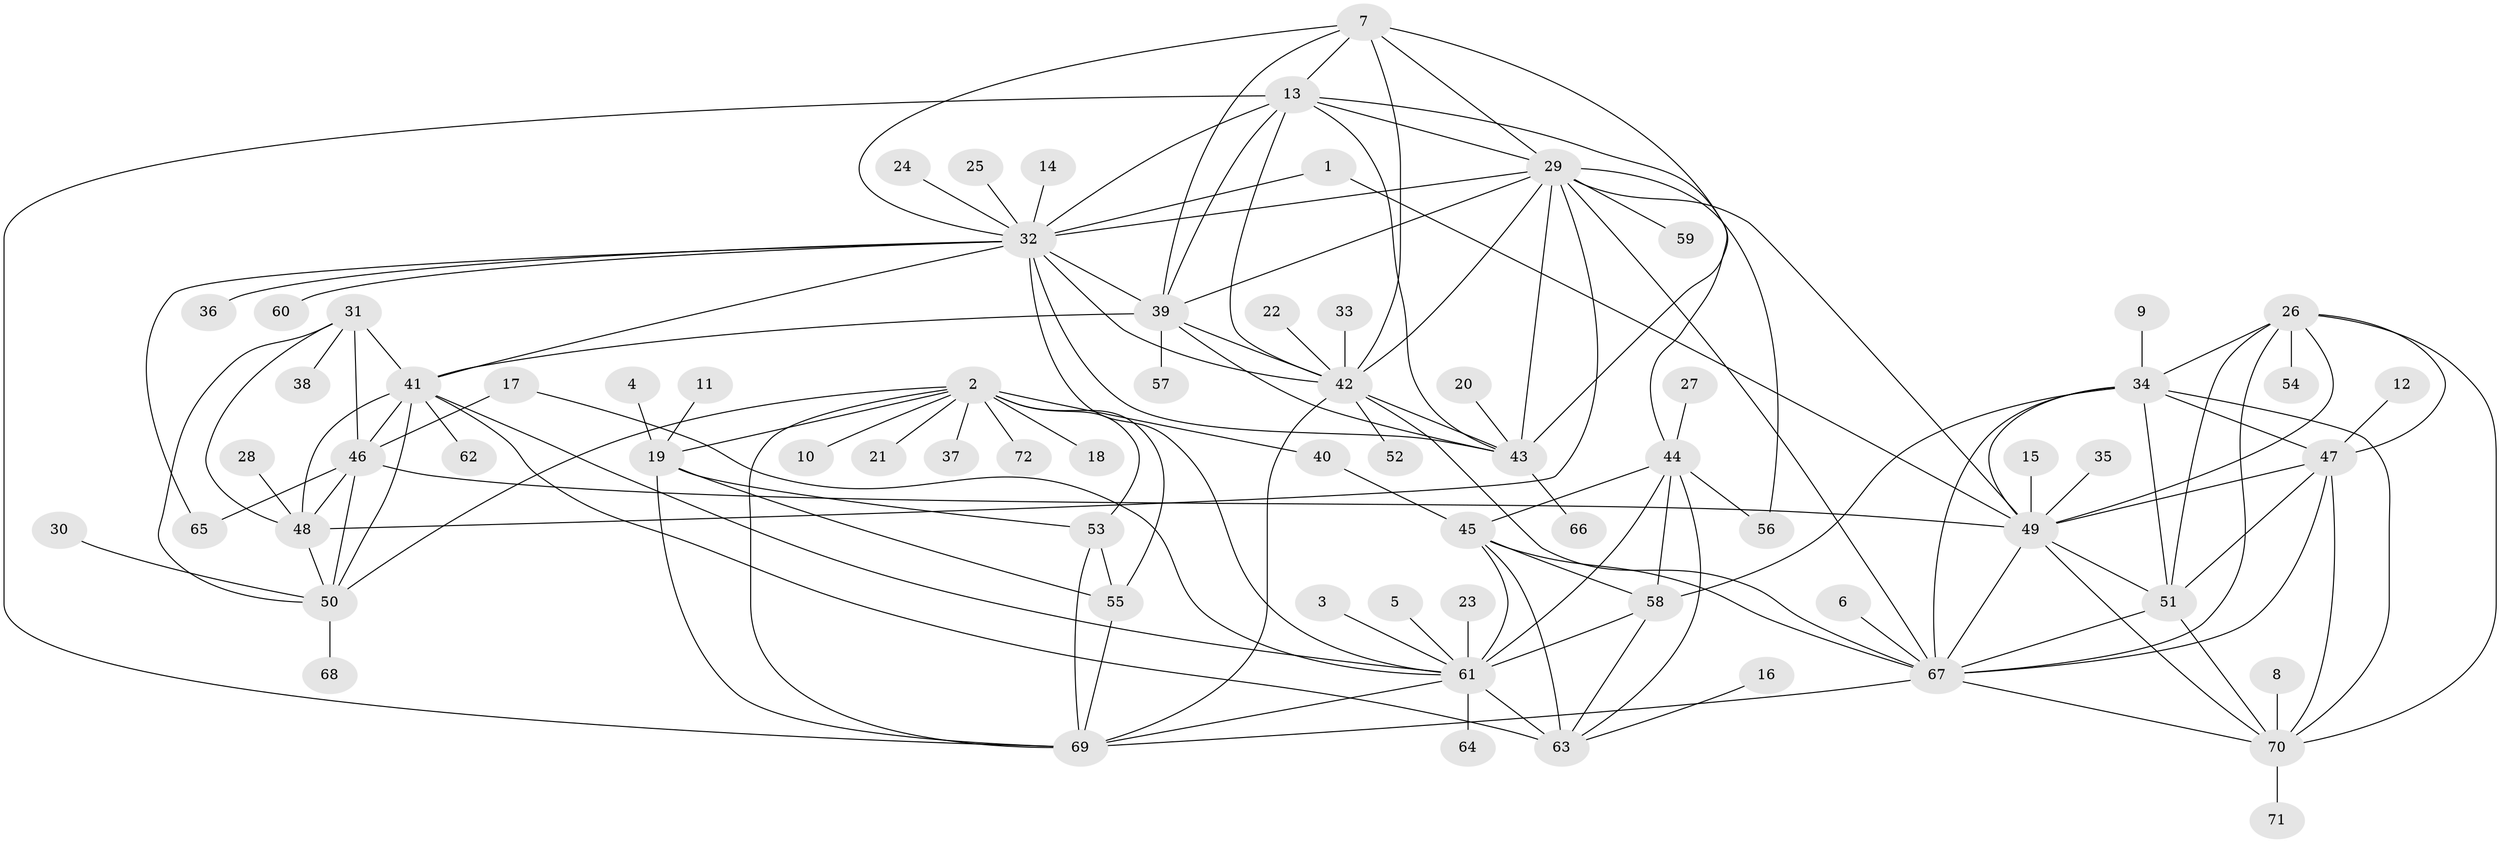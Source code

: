 // original degree distribution, {12: 0.03496503496503497, 8: 0.03496503496503497, 10: 0.04195804195804196, 7: 0.027972027972027972, 9: 0.04195804195804196, 11: 0.027972027972027972, 15: 0.013986013986013986, 6: 0.02097902097902098, 2: 0.16783216783216784, 1: 0.5664335664335665, 3: 0.02097902097902098}
// Generated by graph-tools (version 1.1) at 2025/26/03/09/25 03:26:36]
// undirected, 72 vertices, 138 edges
graph export_dot {
graph [start="1"]
  node [color=gray90,style=filled];
  1;
  2;
  3;
  4;
  5;
  6;
  7;
  8;
  9;
  10;
  11;
  12;
  13;
  14;
  15;
  16;
  17;
  18;
  19;
  20;
  21;
  22;
  23;
  24;
  25;
  26;
  27;
  28;
  29;
  30;
  31;
  32;
  33;
  34;
  35;
  36;
  37;
  38;
  39;
  40;
  41;
  42;
  43;
  44;
  45;
  46;
  47;
  48;
  49;
  50;
  51;
  52;
  53;
  54;
  55;
  56;
  57;
  58;
  59;
  60;
  61;
  62;
  63;
  64;
  65;
  66;
  67;
  68;
  69;
  70;
  71;
  72;
  1 -- 32 [weight=1.0];
  1 -- 49 [weight=1.0];
  2 -- 10 [weight=1.0];
  2 -- 18 [weight=1.0];
  2 -- 19 [weight=2.0];
  2 -- 21 [weight=1.0];
  2 -- 37 [weight=1.0];
  2 -- 40 [weight=1.0];
  2 -- 50 [weight=1.0];
  2 -- 53 [weight=2.0];
  2 -- 55 [weight=4.0];
  2 -- 69 [weight=2.0];
  2 -- 72 [weight=1.0];
  3 -- 61 [weight=1.0];
  4 -- 19 [weight=1.0];
  5 -- 61 [weight=1.0];
  6 -- 67 [weight=1.0];
  7 -- 13 [weight=1.0];
  7 -- 29 [weight=1.0];
  7 -- 32 [weight=1.0];
  7 -- 39 [weight=1.0];
  7 -- 42 [weight=1.0];
  7 -- 43 [weight=1.0];
  8 -- 70 [weight=1.0];
  9 -- 34 [weight=1.0];
  11 -- 19 [weight=1.0];
  12 -- 47 [weight=1.0];
  13 -- 29 [weight=1.0];
  13 -- 32 [weight=1.0];
  13 -- 39 [weight=1.0];
  13 -- 42 [weight=1.0];
  13 -- 43 [weight=1.0];
  13 -- 44 [weight=1.0];
  13 -- 69 [weight=1.0];
  14 -- 32 [weight=1.0];
  15 -- 49 [weight=1.0];
  16 -- 63 [weight=1.0];
  17 -- 46 [weight=1.0];
  17 -- 61 [weight=1.0];
  19 -- 53 [weight=1.0];
  19 -- 55 [weight=2.0];
  19 -- 69 [weight=1.0];
  20 -- 43 [weight=1.0];
  22 -- 42 [weight=1.0];
  23 -- 61 [weight=1.0];
  24 -- 32 [weight=1.0];
  25 -- 32 [weight=1.0];
  26 -- 34 [weight=1.0];
  26 -- 47 [weight=1.0];
  26 -- 49 [weight=1.0];
  26 -- 51 [weight=1.0];
  26 -- 54 [weight=1.0];
  26 -- 67 [weight=1.0];
  26 -- 70 [weight=1.0];
  27 -- 44 [weight=1.0];
  28 -- 48 [weight=1.0];
  29 -- 32 [weight=1.0];
  29 -- 39 [weight=1.0];
  29 -- 42 [weight=1.0];
  29 -- 43 [weight=1.0];
  29 -- 48 [weight=1.0];
  29 -- 49 [weight=1.0];
  29 -- 56 [weight=1.0];
  29 -- 59 [weight=1.0];
  29 -- 67 [weight=1.0];
  30 -- 50 [weight=1.0];
  31 -- 38 [weight=1.0];
  31 -- 41 [weight=1.0];
  31 -- 46 [weight=1.0];
  31 -- 48 [weight=1.0];
  31 -- 50 [weight=3.0];
  32 -- 36 [weight=1.0];
  32 -- 39 [weight=1.0];
  32 -- 41 [weight=1.0];
  32 -- 42 [weight=1.0];
  32 -- 43 [weight=1.0];
  32 -- 60 [weight=1.0];
  32 -- 61 [weight=1.0];
  32 -- 65 [weight=1.0];
  33 -- 42 [weight=1.0];
  34 -- 47 [weight=1.0];
  34 -- 49 [weight=1.0];
  34 -- 51 [weight=1.0];
  34 -- 58 [weight=1.0];
  34 -- 67 [weight=1.0];
  34 -- 70 [weight=1.0];
  35 -- 49 [weight=1.0];
  39 -- 41 [weight=1.0];
  39 -- 42 [weight=1.0];
  39 -- 43 [weight=1.0];
  39 -- 57 [weight=1.0];
  40 -- 45 [weight=1.0];
  41 -- 46 [weight=1.0];
  41 -- 48 [weight=1.0];
  41 -- 50 [weight=3.0];
  41 -- 61 [weight=1.0];
  41 -- 62 [weight=1.0];
  41 -- 63 [weight=1.0];
  42 -- 43 [weight=1.0];
  42 -- 52 [weight=1.0];
  42 -- 67 [weight=1.0];
  42 -- 69 [weight=1.0];
  43 -- 66 [weight=1.0];
  44 -- 45 [weight=2.0];
  44 -- 56 [weight=1.0];
  44 -- 58 [weight=1.0];
  44 -- 61 [weight=1.0];
  44 -- 63 [weight=2.0];
  45 -- 58 [weight=2.0];
  45 -- 61 [weight=2.0];
  45 -- 63 [weight=4.0];
  45 -- 67 [weight=1.0];
  46 -- 48 [weight=1.0];
  46 -- 49 [weight=1.0];
  46 -- 50 [weight=3.0];
  46 -- 65 [weight=1.0];
  47 -- 49 [weight=1.0];
  47 -- 51 [weight=1.0];
  47 -- 67 [weight=1.0];
  47 -- 70 [weight=1.0];
  48 -- 50 [weight=3.0];
  49 -- 51 [weight=1.0];
  49 -- 67 [weight=1.0];
  49 -- 70 [weight=1.0];
  50 -- 68 [weight=1.0];
  51 -- 67 [weight=1.0];
  51 -- 70 [weight=1.0];
  53 -- 55 [weight=2.0];
  53 -- 69 [weight=1.0];
  55 -- 69 [weight=2.0];
  58 -- 61 [weight=1.0];
  58 -- 63 [weight=2.0];
  61 -- 63 [weight=2.0];
  61 -- 64 [weight=1.0];
  61 -- 69 [weight=1.0];
  67 -- 69 [weight=1.0];
  67 -- 70 [weight=1.0];
  70 -- 71 [weight=1.0];
}
